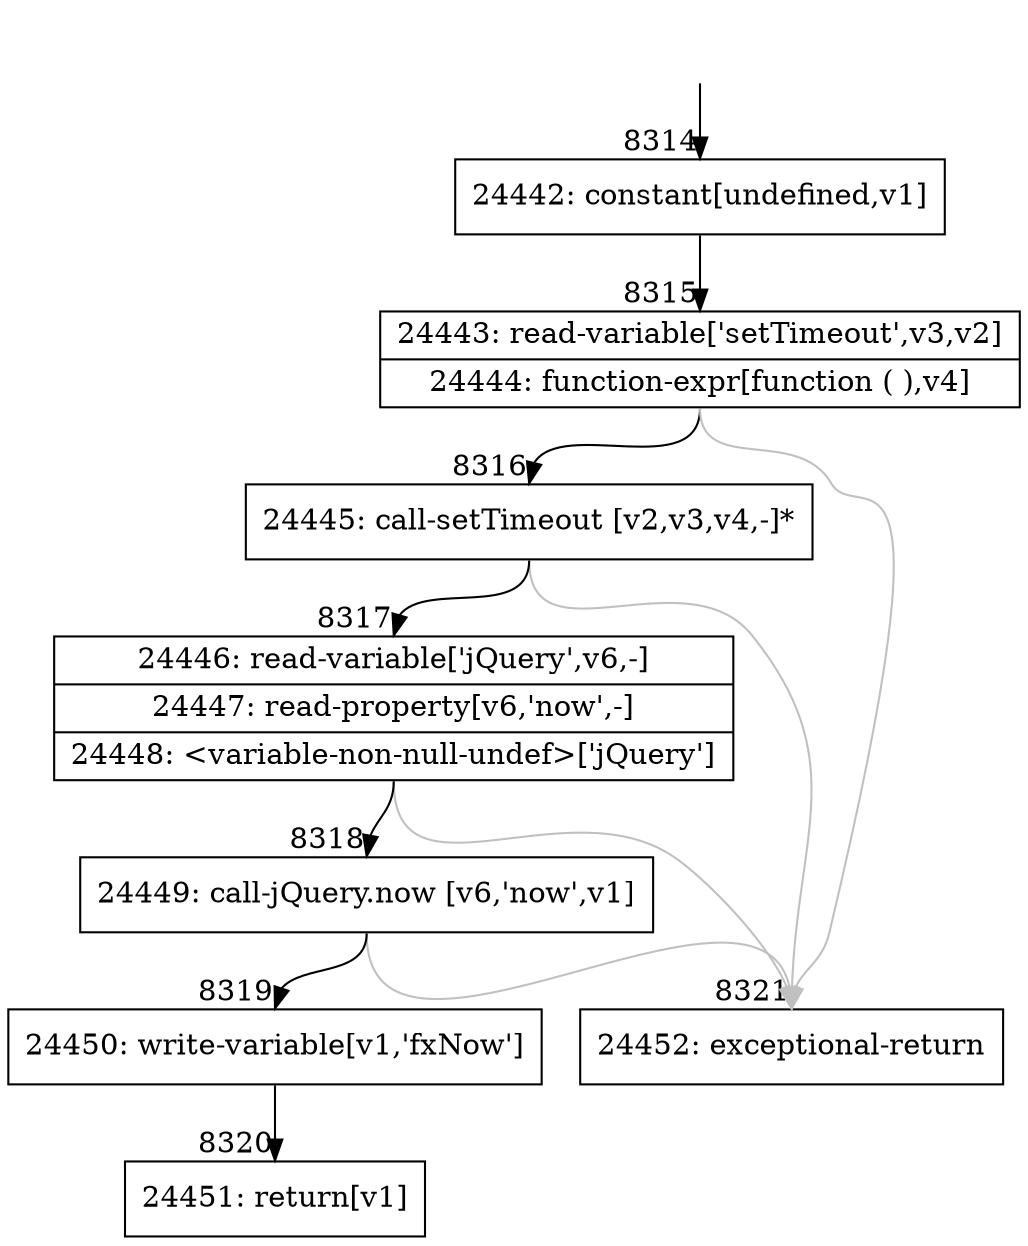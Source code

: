 digraph {
rankdir="TD"
BB_entry514[shape=none,label=""];
BB_entry514 -> BB8314 [tailport=s, headport=n, headlabel="    8314"]
BB8314 [shape=record label="{24442: constant[undefined,v1]}" ] 
BB8314 -> BB8315 [tailport=s, headport=n, headlabel="      8315"]
BB8315 [shape=record label="{24443: read-variable['setTimeout',v3,v2]|24444: function-expr[function ( ),v4]}" ] 
BB8315 -> BB8316 [tailport=s, headport=n, headlabel="      8316"]
BB8315 -> BB8321 [tailport=s, headport=n, color=gray, headlabel="      8321"]
BB8316 [shape=record label="{24445: call-setTimeout [v2,v3,v4,-]*}" ] 
BB8316 -> BB8317 [tailport=s, headport=n, headlabel="      8317"]
BB8316 -> BB8321 [tailport=s, headport=n, color=gray]
BB8317 [shape=record label="{24446: read-variable['jQuery',v6,-]|24447: read-property[v6,'now',-]|24448: \<variable-non-null-undef\>['jQuery']}" ] 
BB8317 -> BB8318 [tailport=s, headport=n, headlabel="      8318"]
BB8317 -> BB8321 [tailport=s, headport=n, color=gray]
BB8318 [shape=record label="{24449: call-jQuery.now [v6,'now',v1]}" ] 
BB8318 -> BB8319 [tailport=s, headport=n, headlabel="      8319"]
BB8318 -> BB8321 [tailport=s, headport=n, color=gray]
BB8319 [shape=record label="{24450: write-variable[v1,'fxNow']}" ] 
BB8319 -> BB8320 [tailport=s, headport=n, headlabel="      8320"]
BB8320 [shape=record label="{24451: return[v1]}" ] 
BB8321 [shape=record label="{24452: exceptional-return}" ] 
//#$~ 8688
}
